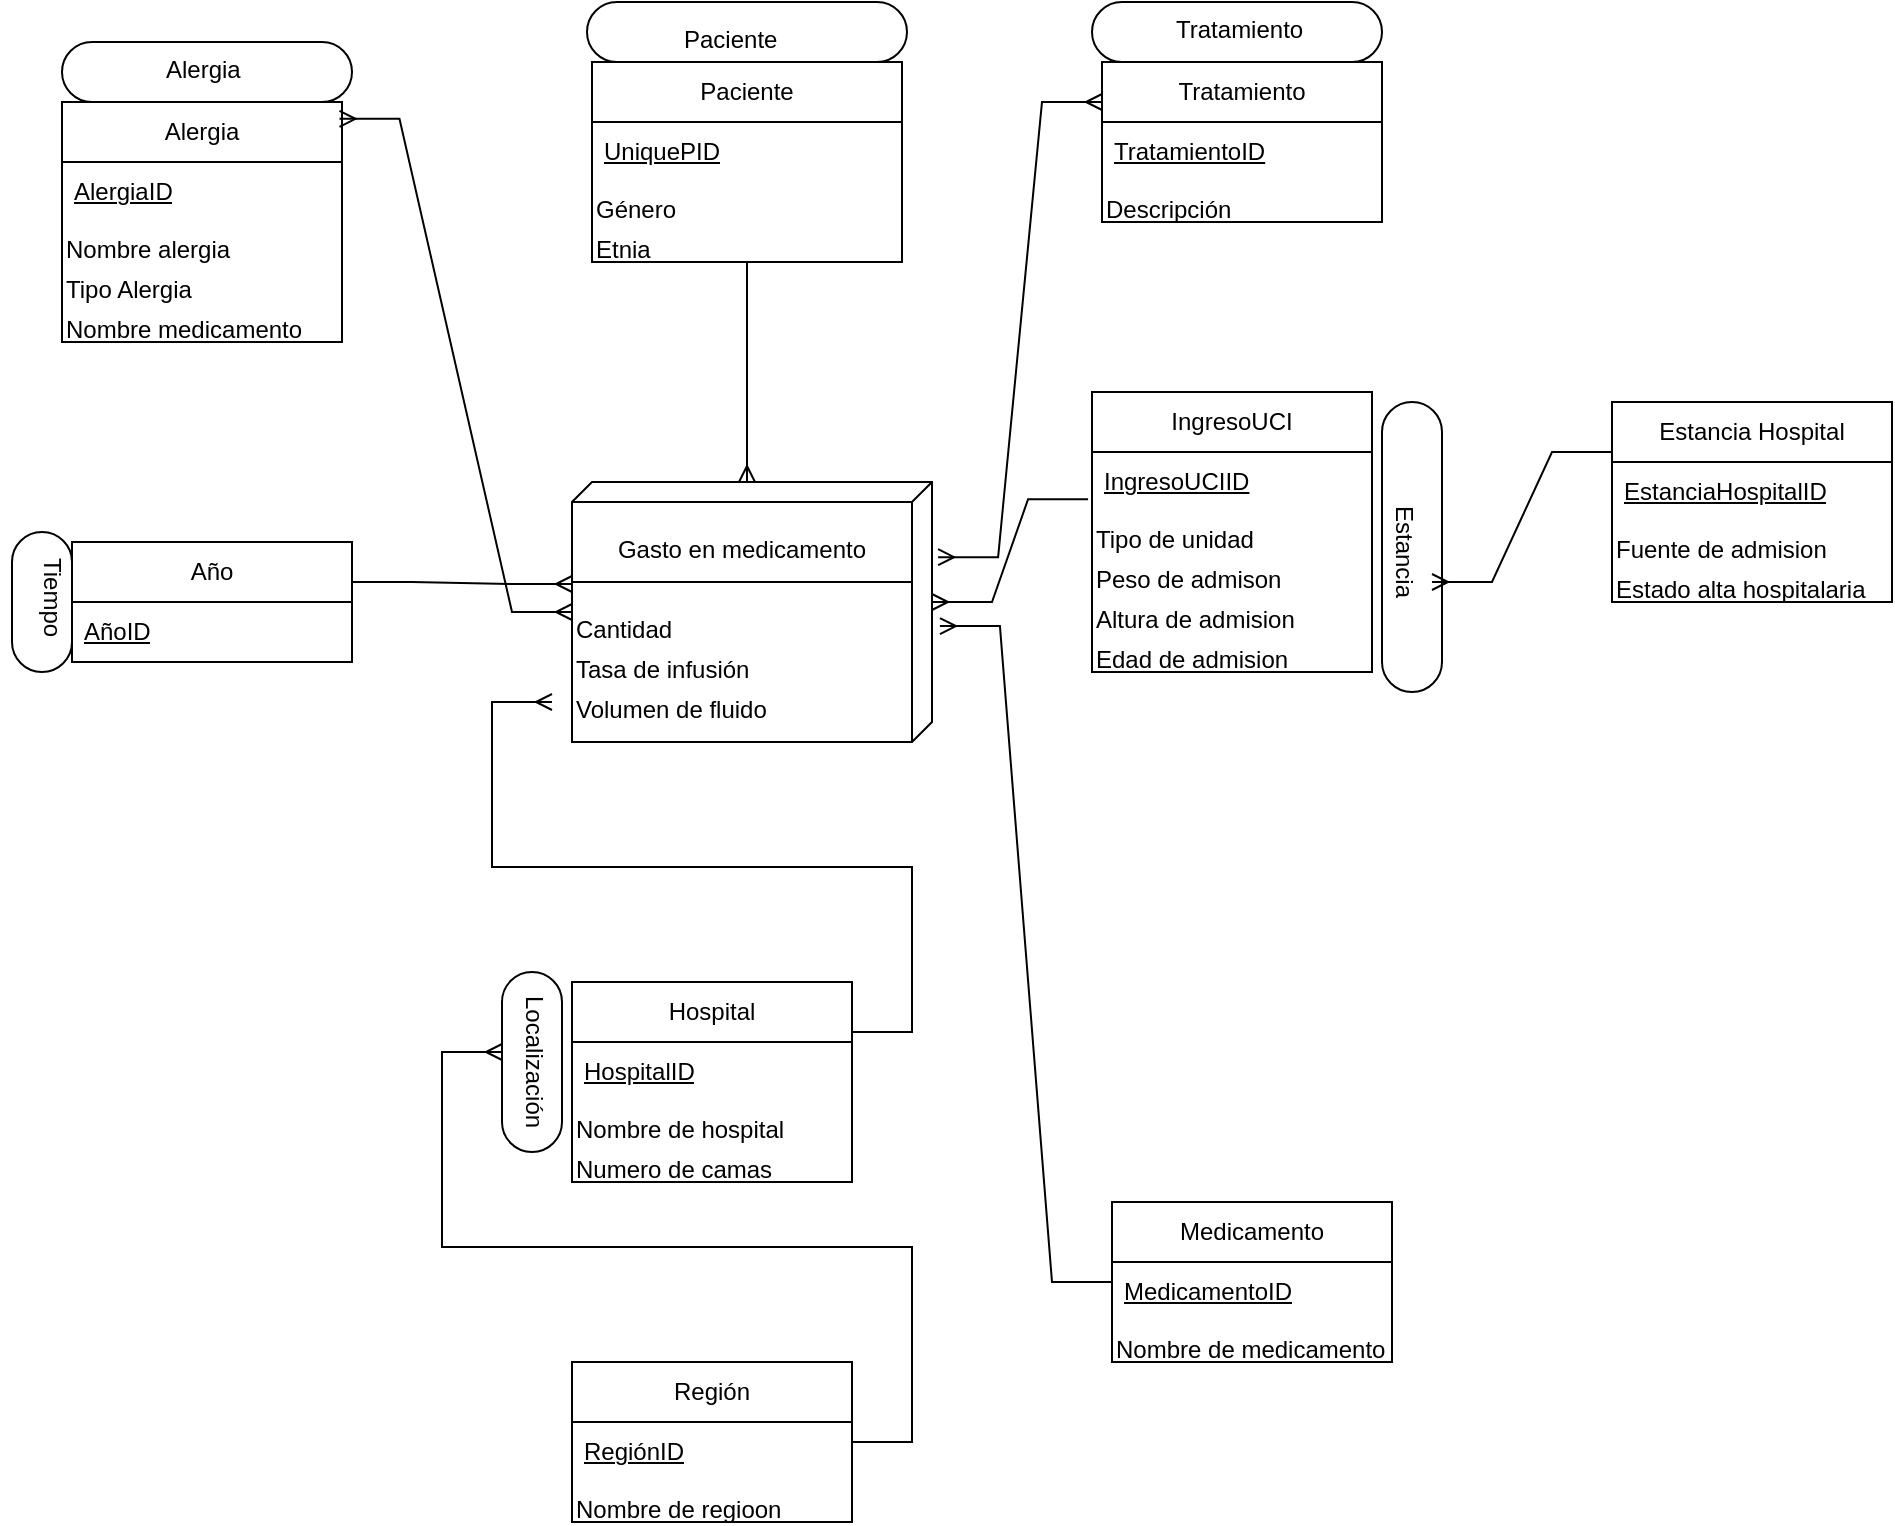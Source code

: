 <mxfile version="24.8.4">
  <diagram name="Página-1" id="6Y7BRsBwV7AE-Fat2NN-">
    <mxGraphModel dx="1042" dy="578" grid="0" gridSize="10" guides="1" tooltips="1" connect="1" arrows="1" fold="1" page="0" pageScale="1" pageWidth="827" pageHeight="1169" math="0" shadow="0">
      <root>
        <mxCell id="0" />
        <mxCell id="1" parent="0" />
        <mxCell id="0rnSWCQlwUZsOfia6lN0-42" value="" style="rounded=1;whiteSpace=wrap;html=1;arcSize=50;rotation=90;verticalAlign=bottom;" parent="1" vertex="1">
          <mxGeometry x="667.5" y="347.5" width="145" height="30" as="geometry" />
        </mxCell>
        <mxCell id="0rnSWCQlwUZsOfia6lN0-1" value="Año" style="swimlane;fontStyle=0;childLayout=stackLayout;horizontal=1;startSize=30;horizontalStack=0;resizeParent=1;resizeParentMax=0;resizeLast=0;collapsible=1;marginBottom=0;whiteSpace=wrap;html=1;" parent="1" vertex="1">
          <mxGeometry x="70" y="360" width="140" height="60" as="geometry" />
        </mxCell>
        <mxCell id="0rnSWCQlwUZsOfia6lN0-2" value="&lt;u&gt;AñoID&lt;/u&gt;" style="text;strokeColor=none;fillColor=none;align=left;verticalAlign=middle;spacingLeft=4;spacingRight=4;overflow=hidden;points=[[0,0.5],[1,0.5]];portConstraint=eastwest;rotatable=0;whiteSpace=wrap;html=1;" parent="0rnSWCQlwUZsOfia6lN0-1" vertex="1">
          <mxGeometry y="30" width="140" height="30" as="geometry" />
        </mxCell>
        <mxCell id="0rnSWCQlwUZsOfia6lN0-5" value="" style="verticalAlign=top;align=left;spacingTop=8;spacingLeft=2;spacingRight=12;shape=cube;size=10;direction=south;fontStyle=4;html=1;whiteSpace=wrap;" parent="1" vertex="1">
          <mxGeometry x="320" y="330" width="180" height="130" as="geometry" />
        </mxCell>
        <mxCell id="0rnSWCQlwUZsOfia6lN0-6" value="Cantidad" style="text;whiteSpace=wrap;html=1;" parent="1" vertex="1">
          <mxGeometry x="320" y="390" width="170" height="20" as="geometry" />
        </mxCell>
        <mxCell id="0rnSWCQlwUZsOfia6lN0-7" value="Tasa de infusión" style="text;whiteSpace=wrap;html=1;" parent="1" vertex="1">
          <mxGeometry x="320" y="410" width="170" height="20" as="geometry" />
        </mxCell>
        <mxCell id="0rnSWCQlwUZsOfia6lN0-8" value="" style="endArrow=none;html=1;rounded=0;" parent="1" target="0rnSWCQlwUZsOfia6lN0-5" edge="1">
          <mxGeometry relative="1" as="geometry">
            <mxPoint x="320" y="380" as="sourcePoint" />
            <mxPoint x="480" y="380" as="targetPoint" />
          </mxGeometry>
        </mxCell>
        <mxCell id="0rnSWCQlwUZsOfia6lN0-9" value="" style="endArrow=none;html=1;rounded=0;entryX=1;entryY=0;entryDx=0;entryDy=0;exitX=0.462;exitY=0.989;exitDx=0;exitDy=0;exitPerimeter=0;" parent="1" edge="1">
          <mxGeometry width="50" height="50" relative="1" as="geometry">
            <mxPoint x="321.98" y="380.06" as="sourcePoint" />
            <mxPoint x="490" y="380" as="targetPoint" />
            <Array as="points">
              <mxPoint x="320" y="380" />
            </Array>
          </mxGeometry>
        </mxCell>
        <mxCell id="0rnSWCQlwUZsOfia6lN0-10" value="Gasto en medicamento" style="text;whiteSpace=wrap;html=1;align=center;" parent="1" vertex="1">
          <mxGeometry x="320" y="350" width="170" height="20" as="geometry" />
        </mxCell>
        <mxCell id="0rnSWCQlwUZsOfia6lN0-11" value="Volumen de fluido" style="text;whiteSpace=wrap;html=1;" parent="1" vertex="1">
          <mxGeometry x="320" y="430" width="170" height="20" as="geometry" />
        </mxCell>
        <mxCell id="0rnSWCQlwUZsOfia6lN0-13" value="" style="rounded=1;whiteSpace=wrap;html=1;arcSize=50;rotation=90;" parent="1" vertex="1">
          <mxGeometry x="20" y="375" width="70" height="30" as="geometry" />
        </mxCell>
        <mxCell id="0rnSWCQlwUZsOfia6lN0-14" value="Tiempo" style="text;strokeColor=none;fillColor=none;align=center;verticalAlign=middle;spacingLeft=4;spacingRight=4;overflow=hidden;points=[[0,0.5],[1,0.5]];portConstraint=eastwest;rotatable=0;whiteSpace=wrap;html=1;direction=north;textDirection=vertical-lr;" parent="1" vertex="1">
          <mxGeometry x="35" y="320" width="30" height="70" as="geometry" />
        </mxCell>
        <mxCell id="0rnSWCQlwUZsOfia6lN0-19" value="Hospital" style="swimlane;fontStyle=0;childLayout=stackLayout;horizontal=1;startSize=30;horizontalStack=0;resizeParent=1;resizeParentMax=0;resizeLast=0;collapsible=1;marginBottom=0;whiteSpace=wrap;html=1;" parent="1" vertex="1">
          <mxGeometry x="320" y="580" width="140" height="100" as="geometry" />
        </mxCell>
        <mxCell id="0rnSWCQlwUZsOfia6lN0-20" value="&lt;u&gt;HospitalID&lt;/u&gt;" style="text;strokeColor=none;fillColor=none;align=left;verticalAlign=middle;spacingLeft=4;spacingRight=4;overflow=hidden;points=[[0,0.5],[1,0.5]];portConstraint=eastwest;rotatable=0;whiteSpace=wrap;html=1;" parent="0rnSWCQlwUZsOfia6lN0-19" vertex="1">
          <mxGeometry y="30" width="140" height="30" as="geometry" />
        </mxCell>
        <mxCell id="0rnSWCQlwUZsOfia6lN0-23" value="Nombre de hospital" style="text;whiteSpace=wrap;html=1;" parent="0rnSWCQlwUZsOfia6lN0-19" vertex="1">
          <mxGeometry y="60" width="140" height="20" as="geometry" />
        </mxCell>
        <mxCell id="nNZzMdmga7vL-DAFn7ek-3" value="Numero de camas" style="text;whiteSpace=wrap;html=1;" vertex="1" parent="0rnSWCQlwUZsOfia6lN0-19">
          <mxGeometry y="80" width="140" height="20" as="geometry" />
        </mxCell>
        <mxCell id="0rnSWCQlwUZsOfia6lN0-22" value="" style="edgeStyle=entityRelationEdgeStyle;fontSize=12;html=1;endArrow=ERmany;rounded=0;exitX=1;exitY=0.25;exitDx=0;exitDy=0;" parent="1" source="0rnSWCQlwUZsOfia6lN0-19" edge="1">
          <mxGeometry width="100" height="100" relative="1" as="geometry">
            <mxPoint x="580" y="620" as="sourcePoint" />
            <mxPoint x="310" y="440" as="targetPoint" />
            <Array as="points">
              <mxPoint x="680" y="460" />
              <mxPoint x="480" y="540" />
              <mxPoint x="580" y="550" />
              <mxPoint x="850" y="550" />
            </Array>
          </mxGeometry>
        </mxCell>
        <mxCell id="0rnSWCQlwUZsOfia6lN0-24" value="Región" style="swimlane;fontStyle=0;childLayout=stackLayout;horizontal=1;startSize=30;horizontalStack=0;resizeParent=1;resizeParentMax=0;resizeLast=0;collapsible=1;marginBottom=0;whiteSpace=wrap;html=1;" parent="1" vertex="1">
          <mxGeometry x="320" y="770" width="140" height="80" as="geometry" />
        </mxCell>
        <mxCell id="0rnSWCQlwUZsOfia6lN0-25" value="&lt;u&gt;RegiónID&lt;/u&gt;" style="text;strokeColor=none;fillColor=none;align=left;verticalAlign=middle;spacingLeft=4;spacingRight=4;overflow=hidden;points=[[0,0.5],[1,0.5]];portConstraint=eastwest;rotatable=0;whiteSpace=wrap;html=1;" parent="0rnSWCQlwUZsOfia6lN0-24" vertex="1">
          <mxGeometry y="30" width="140" height="30" as="geometry" />
        </mxCell>
        <mxCell id="nNZzMdmga7vL-DAFn7ek-2" value="Nombre de regioon" style="text;whiteSpace=wrap;html=1;" vertex="1" parent="0rnSWCQlwUZsOfia6lN0-24">
          <mxGeometry y="60" width="140" height="20" as="geometry" />
        </mxCell>
        <mxCell id="0rnSWCQlwUZsOfia6lN0-27" value="" style="edgeStyle=entityRelationEdgeStyle;fontSize=12;html=1;endArrow=ERmany;rounded=0;entryX=1;entryY=0.5;entryDx=0;entryDy=0;" parent="1" source="0rnSWCQlwUZsOfia6lN0-24" edge="1">
          <mxGeometry width="100" height="100" relative="1" as="geometry">
            <mxPoint x="285" y="790" as="sourcePoint" />
            <mxPoint x="285" y="615" as="targetPoint" />
            <Array as="points">
              <mxPoint x="85" y="560" />
              <mxPoint x="-115" y="640" />
              <mxPoint x="-15" y="650" />
              <mxPoint x="255" y="650" />
            </Array>
          </mxGeometry>
        </mxCell>
        <mxCell id="0rnSWCQlwUZsOfia6lN0-28" value="" style="edgeStyle=entityRelationEdgeStyle;fontSize=12;html=1;endArrow=ERmany;rounded=0;" parent="1" edge="1">
          <mxGeometry width="100" height="100" relative="1" as="geometry">
            <mxPoint x="210" y="380" as="sourcePoint" />
            <mxPoint x="320" y="381" as="targetPoint" />
            <Array as="points">
              <mxPoint x="270" y="530" />
              <mxPoint x="270" y="380" />
              <mxPoint x="280" y="490" />
            </Array>
          </mxGeometry>
        </mxCell>
        <mxCell id="0rnSWCQlwUZsOfia6lN0-30" value="" style="rounded=1;whiteSpace=wrap;html=1;arcSize=50;rotation=90;" parent="1" vertex="1">
          <mxGeometry x="255" y="605" width="90" height="30" as="geometry" />
        </mxCell>
        <mxCell id="0rnSWCQlwUZsOfia6lN0-31" value="Localización" style="text;whiteSpace=wrap;html=1;rotation=90;" parent="1" vertex="1">
          <mxGeometry x="265" y="615" width="80" height="20" as="geometry" />
        </mxCell>
        <mxCell id="0rnSWCQlwUZsOfia6lN0-33" value="Medicamento" style="swimlane;fontStyle=0;childLayout=stackLayout;horizontal=1;startSize=30;horizontalStack=0;resizeParent=1;resizeParentMax=0;resizeLast=0;collapsible=1;marginBottom=0;whiteSpace=wrap;html=1;" parent="1" vertex="1">
          <mxGeometry x="590" y="690" width="140" height="80" as="geometry" />
        </mxCell>
        <mxCell id="0rnSWCQlwUZsOfia6lN0-34" value="&lt;u&gt;MedicamentoID&lt;/u&gt;" style="text;strokeColor=none;fillColor=none;align=left;verticalAlign=middle;spacingLeft=4;spacingRight=4;overflow=hidden;points=[[0,0.5],[1,0.5]];portConstraint=eastwest;rotatable=0;whiteSpace=wrap;html=1;" parent="0rnSWCQlwUZsOfia6lN0-33" vertex="1">
          <mxGeometry y="30" width="140" height="30" as="geometry" />
        </mxCell>
        <mxCell id="nNZzMdmga7vL-DAFn7ek-1" value="Nombre de medicamento" style="text;whiteSpace=wrap;html=1;" vertex="1" parent="0rnSWCQlwUZsOfia6lN0-33">
          <mxGeometry y="60" width="140" height="20" as="geometry" />
        </mxCell>
        <mxCell id="0rnSWCQlwUZsOfia6lN0-35" value="IngresoUCI" style="swimlane;fontStyle=0;childLayout=stackLayout;horizontal=1;startSize=30;horizontalStack=0;resizeParent=1;resizeParentMax=0;resizeLast=0;collapsible=1;marginBottom=0;whiteSpace=wrap;html=1;" parent="1" vertex="1">
          <mxGeometry x="580" y="285" width="140" height="140" as="geometry" />
        </mxCell>
        <mxCell id="0rnSWCQlwUZsOfia6lN0-36" value="&lt;u&gt;IngresoUCIID&lt;/u&gt;" style="text;strokeColor=none;fillColor=none;align=left;verticalAlign=middle;spacingLeft=4;spacingRight=4;overflow=hidden;points=[[0,0.5],[1,0.5]];portConstraint=eastwest;rotatable=0;whiteSpace=wrap;html=1;" parent="0rnSWCQlwUZsOfia6lN0-35" vertex="1">
          <mxGeometry y="30" width="140" height="30" as="geometry" />
        </mxCell>
        <mxCell id="0rnSWCQlwUZsOfia6lN0-48" value="Tipo de unidad" style="text;whiteSpace=wrap;html=1;" parent="0rnSWCQlwUZsOfia6lN0-35" vertex="1">
          <mxGeometry y="60" width="140" height="20" as="geometry" />
        </mxCell>
        <mxCell id="0rnSWCQlwUZsOfia6lN0-50" value="Peso de admison" style="text;whiteSpace=wrap;html=1;" parent="0rnSWCQlwUZsOfia6lN0-35" vertex="1">
          <mxGeometry y="80" width="140" height="20" as="geometry" />
        </mxCell>
        <mxCell id="0rnSWCQlwUZsOfia6lN0-51" value="Altura de admision" style="text;whiteSpace=wrap;html=1;" parent="0rnSWCQlwUZsOfia6lN0-35" vertex="1">
          <mxGeometry y="100" width="140" height="20" as="geometry" />
        </mxCell>
        <mxCell id="0rnSWCQlwUZsOfia6lN0-72" value="Edad de admision" style="text;whiteSpace=wrap;html=1;" parent="0rnSWCQlwUZsOfia6lN0-35" vertex="1">
          <mxGeometry y="120" width="140" height="20" as="geometry" />
        </mxCell>
        <mxCell id="0rnSWCQlwUZsOfia6lN0-37" value="Estancia Hospital" style="swimlane;fontStyle=0;childLayout=stackLayout;horizontal=1;startSize=30;horizontalStack=0;resizeParent=1;resizeParentMax=0;resizeLast=0;collapsible=1;marginBottom=0;whiteSpace=wrap;html=1;" parent="1" vertex="1">
          <mxGeometry x="840" y="290" width="140" height="100" as="geometry" />
        </mxCell>
        <mxCell id="0rnSWCQlwUZsOfia6lN0-38" value="&lt;u&gt;EstanciaHospitalID&lt;/u&gt;" style="text;strokeColor=none;fillColor=none;align=left;verticalAlign=middle;spacingLeft=4;spacingRight=4;overflow=hidden;points=[[0,0.5],[1,0.5]];portConstraint=eastwest;rotatable=0;whiteSpace=wrap;html=1;" parent="0rnSWCQlwUZsOfia6lN0-37" vertex="1">
          <mxGeometry y="30" width="140" height="30" as="geometry" />
        </mxCell>
        <mxCell id="0rnSWCQlwUZsOfia6lN0-53" value="Fuente de admision" style="text;whiteSpace=wrap;html=1;" parent="0rnSWCQlwUZsOfia6lN0-37" vertex="1">
          <mxGeometry y="60" width="140" height="20" as="geometry" />
        </mxCell>
        <mxCell id="0rnSWCQlwUZsOfia6lN0-52" value="Estado alta hospitalaria" style="text;whiteSpace=wrap;html=1;" parent="0rnSWCQlwUZsOfia6lN0-37" vertex="1">
          <mxGeometry y="80" width="140" height="20" as="geometry" />
        </mxCell>
        <mxCell id="0rnSWCQlwUZsOfia6lN0-41" value="Estancia" style="text;whiteSpace=wrap;html=1;rotation=90;" parent="1" vertex="1">
          <mxGeometry x="700" y="370" width="80" height="20" as="geometry" />
        </mxCell>
        <mxCell id="0rnSWCQlwUZsOfia6lN0-45" value="" style="edgeStyle=entityRelationEdgeStyle;fontSize=12;html=1;endArrow=ERmany;rounded=0;exitX=-0.014;exitY=0.383;exitDx=0;exitDy=0;exitPerimeter=0;entryX=0;entryY=0;entryDx=60;entryDy=0;entryPerimeter=0;" parent="1" source="0rnSWCQlwUZsOfia6lN0-35" target="0rnSWCQlwUZsOfia6lN0-5" edge="1">
          <mxGeometry width="100" height="100" relative="1" as="geometry">
            <mxPoint x="360" y="530" as="sourcePoint" />
            <mxPoint x="460" y="430" as="targetPoint" />
          </mxGeometry>
        </mxCell>
        <mxCell id="0rnSWCQlwUZsOfia6lN0-46" value="" style="edgeStyle=entityRelationEdgeStyle;fontSize=12;html=1;endArrow=ERmany;rounded=0;exitX=0;exitY=0.5;exitDx=0;exitDy=0;entryX=0.554;entryY=-0.022;entryDx=0;entryDy=0;entryPerimeter=0;" parent="1" source="0rnSWCQlwUZsOfia6lN0-33" target="0rnSWCQlwUZsOfia6lN0-5" edge="1">
          <mxGeometry width="100" height="100" relative="1" as="geometry">
            <mxPoint x="588" y="323" as="sourcePoint" />
            <mxPoint x="510" y="400" as="targetPoint" />
          </mxGeometry>
        </mxCell>
        <mxCell id="0rnSWCQlwUZsOfia6lN0-47" value="" style="edgeStyle=entityRelationEdgeStyle;fontSize=12;html=1;endArrow=ERmany;rounded=0;exitX=0;exitY=0.25;exitDx=0;exitDy=0;entryX=0.5;entryY=0;entryDx=0;entryDy=0;" parent="1" source="0rnSWCQlwUZsOfia6lN0-37" target="0rnSWCQlwUZsOfia6lN0-41" edge="1">
          <mxGeometry width="100" height="100" relative="1" as="geometry">
            <mxPoint x="620" y="460" as="sourcePoint" />
            <mxPoint x="680" y="390" as="targetPoint" />
          </mxGeometry>
        </mxCell>
        <mxCell id="0rnSWCQlwUZsOfia6lN0-54" value="Alergia" style="swimlane;fontStyle=0;childLayout=stackLayout;horizontal=1;startSize=30;horizontalStack=0;resizeParent=1;resizeParentMax=0;resizeLast=0;collapsible=1;marginBottom=0;whiteSpace=wrap;html=1;" parent="1" vertex="1">
          <mxGeometry x="65" y="140" width="140" height="120" as="geometry" />
        </mxCell>
        <mxCell id="0rnSWCQlwUZsOfia6lN0-55" value="&lt;u&gt;AlergiaID&lt;/u&gt;" style="text;strokeColor=none;fillColor=none;align=left;verticalAlign=middle;spacingLeft=4;spacingRight=4;overflow=hidden;points=[[0,0.5],[1,0.5]];portConstraint=eastwest;rotatable=0;whiteSpace=wrap;html=1;" parent="0rnSWCQlwUZsOfia6lN0-54" vertex="1">
          <mxGeometry y="30" width="140" height="30" as="geometry" />
        </mxCell>
        <mxCell id="0rnSWCQlwUZsOfia6lN0-57" value="Nombre alergia" style="text;whiteSpace=wrap;html=1;" parent="0rnSWCQlwUZsOfia6lN0-54" vertex="1">
          <mxGeometry y="60" width="140" height="20" as="geometry" />
        </mxCell>
        <mxCell id="0rnSWCQlwUZsOfia6lN0-58" value="Tipo Alergia" style="text;whiteSpace=wrap;html=1;" parent="0rnSWCQlwUZsOfia6lN0-54" vertex="1">
          <mxGeometry y="80" width="140" height="20" as="geometry" />
        </mxCell>
        <mxCell id="0rnSWCQlwUZsOfia6lN0-59" value="Nombre medicamento" style="text;whiteSpace=wrap;html=1;" parent="0rnSWCQlwUZsOfia6lN0-54" vertex="1">
          <mxGeometry y="100" width="140" height="20" as="geometry" />
        </mxCell>
        <mxCell id="0rnSWCQlwUZsOfia6lN0-60" value="Tratamiento" style="swimlane;fontStyle=0;childLayout=stackLayout;horizontal=1;startSize=30;horizontalStack=0;resizeParent=1;resizeParentMax=0;resizeLast=0;collapsible=1;marginBottom=0;whiteSpace=wrap;html=1;" parent="1" vertex="1">
          <mxGeometry x="585" y="120" width="140" height="80" as="geometry" />
        </mxCell>
        <mxCell id="0rnSWCQlwUZsOfia6lN0-61" value="&lt;u style=&quot;background-color: initial;&quot;&gt;TratamientoID&lt;/u&gt;" style="text;strokeColor=none;fillColor=none;align=left;verticalAlign=middle;spacingLeft=4;spacingRight=4;overflow=hidden;points=[[0,0.5],[1,0.5]];portConstraint=eastwest;rotatable=0;whiteSpace=wrap;html=1;" parent="0rnSWCQlwUZsOfia6lN0-60" vertex="1">
          <mxGeometry y="30" width="140" height="30" as="geometry" />
        </mxCell>
        <mxCell id="0rnSWCQlwUZsOfia6lN0-62" value="Descripción" style="text;whiteSpace=wrap;html=1;" parent="0rnSWCQlwUZsOfia6lN0-60" vertex="1">
          <mxGeometry y="60" width="140" height="20" as="geometry" />
        </mxCell>
        <mxCell id="0rnSWCQlwUZsOfia6lN0-66" value="" style="rounded=1;whiteSpace=wrap;html=1;arcSize=50;rotation=0;verticalAlign=bottom;" parent="1" vertex="1">
          <mxGeometry x="580" y="90" width="145" height="30" as="geometry" />
        </mxCell>
        <mxCell id="0rnSWCQlwUZsOfia6lN0-67" value="" style="rounded=1;whiteSpace=wrap;html=1;arcSize=50;rotation=0;verticalAlign=bottom;" parent="1" vertex="1">
          <mxGeometry x="65" y="110" width="145" height="30" as="geometry" />
        </mxCell>
        <mxCell id="0rnSWCQlwUZsOfia6lN0-68" value="Tratamiento" style="text;whiteSpace=wrap;html=1;rotation=0;" parent="1" vertex="1">
          <mxGeometry x="620" y="90" width="80" height="20" as="geometry" />
        </mxCell>
        <mxCell id="0rnSWCQlwUZsOfia6lN0-69" value="Alergia" style="text;whiteSpace=wrap;html=1;rotation=0;" parent="1" vertex="1">
          <mxGeometry x="115" y="110" width="80" height="20" as="geometry" />
        </mxCell>
        <mxCell id="bctwhJUAPt9a3tQ_kbxR-13" value="Paciente" style="swimlane;fontStyle=0;childLayout=stackLayout;horizontal=1;startSize=30;horizontalStack=0;resizeParent=1;resizeParentMax=0;resizeLast=0;collapsible=1;marginBottom=0;whiteSpace=wrap;html=1;" parent="1" vertex="1">
          <mxGeometry x="330" y="120" width="155" height="100" as="geometry" />
        </mxCell>
        <mxCell id="bctwhJUAPt9a3tQ_kbxR-14" value="&lt;u&gt;UniquePID&lt;/u&gt;" style="text;strokeColor=none;fillColor=none;align=left;verticalAlign=middle;spacingLeft=4;spacingRight=4;overflow=hidden;points=[[0,0.5],[1,0.5]];portConstraint=eastwest;rotatable=0;whiteSpace=wrap;html=1;" parent="bctwhJUAPt9a3tQ_kbxR-13" vertex="1">
          <mxGeometry y="30" width="155" height="30" as="geometry" />
        </mxCell>
        <mxCell id="bctwhJUAPt9a3tQ_kbxR-15" value="Género" style="text;whiteSpace=wrap;html=1;" parent="bctwhJUAPt9a3tQ_kbxR-13" vertex="1">
          <mxGeometry y="60" width="155" height="20" as="geometry" />
        </mxCell>
        <mxCell id="bctwhJUAPt9a3tQ_kbxR-19" style="edgeStyle=orthogonalEdgeStyle;rounded=0;orthogonalLoop=1;jettySize=auto;html=1;endArrow=ERmany;endFill=0;" parent="bctwhJUAPt9a3tQ_kbxR-13" source="bctwhJUAPt9a3tQ_kbxR-18" edge="1">
          <mxGeometry relative="1" as="geometry">
            <mxPoint x="77.5" y="210" as="targetPoint" />
          </mxGeometry>
        </mxCell>
        <mxCell id="bctwhJUAPt9a3tQ_kbxR-18" value="Etnia" style="text;whiteSpace=wrap;html=1;" parent="bctwhJUAPt9a3tQ_kbxR-13" vertex="1">
          <mxGeometry y="80" width="155" height="20" as="geometry" />
        </mxCell>
        <mxCell id="bctwhJUAPt9a3tQ_kbxR-16" value="" style="rounded=1;whiteSpace=wrap;html=1;arcSize=50;rotation=0;verticalAlign=bottom;" parent="1" vertex="1">
          <mxGeometry x="327.5" y="90" width="160" height="30" as="geometry" />
        </mxCell>
        <mxCell id="bctwhJUAPt9a3tQ_kbxR-17" value="Paciente" style="text;whiteSpace=wrap;html=1;rotation=0;" parent="1" vertex="1">
          <mxGeometry x="374" y="95" width="80" height="20" as="geometry" />
        </mxCell>
        <mxCell id="S7K0g6uUdNNvXftOYRjb-1" value="" style="edgeStyle=entityRelationEdgeStyle;fontSize=12;html=1;endArrow=ERmany;startArrow=ERmany;rounded=0;entryX=0.991;entryY=0.07;entryDx=0;entryDy=0;entryPerimeter=0;" parent="1" source="0rnSWCQlwUZsOfia6lN0-5" target="0rnSWCQlwUZsOfia6lN0-54" edge="1">
          <mxGeometry width="100" height="100" relative="1" as="geometry">
            <mxPoint x="115" y="377.5" as="sourcePoint" />
            <mxPoint x="215" y="277.5" as="targetPoint" />
            <Array as="points">
              <mxPoint x="270" y="300" />
            </Array>
          </mxGeometry>
        </mxCell>
        <mxCell id="S7K0g6uUdNNvXftOYRjb-2" value="" style="edgeStyle=entityRelationEdgeStyle;fontSize=12;html=1;endArrow=ERmany;startArrow=ERmany;rounded=0;entryX=0;entryY=0.25;entryDx=0;entryDy=0;exitX=0.289;exitY=-0.017;exitDx=0;exitDy=0;exitPerimeter=0;" parent="1" source="0rnSWCQlwUZsOfia6lN0-5" target="0rnSWCQlwUZsOfia6lN0-60" edge="1">
          <mxGeometry width="100" height="100" relative="1" as="geometry">
            <mxPoint x="330" y="405" as="sourcePoint" />
            <mxPoint x="214" y="158" as="targetPoint" />
            <Array as="points">
              <mxPoint x="280" y="310" />
            </Array>
          </mxGeometry>
        </mxCell>
      </root>
    </mxGraphModel>
  </diagram>
</mxfile>
